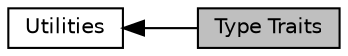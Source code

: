 digraph "Type Traits"
{
  edge [fontname="Helvetica",fontsize="10",labelfontname="Helvetica",labelfontsize="10"];
  node [fontname="Helvetica",fontsize="10",shape=box];
  rankdir=LR;
  Node2 [label="Utilities",height=0.2,width=0.4,color="black", fillcolor="white", style="filled",URL="$group__utilities.html",tooltip=" "];
  Node1 [label="Type Traits",height=0.2,width=0.4,color="black", fillcolor="grey75", style="filled", fontcolor="black",tooltip="Various tools for examining the different types available and relationships between them during compi..."];
  Node2->Node1 [shape=plaintext, dir="back", style="solid"];
}
